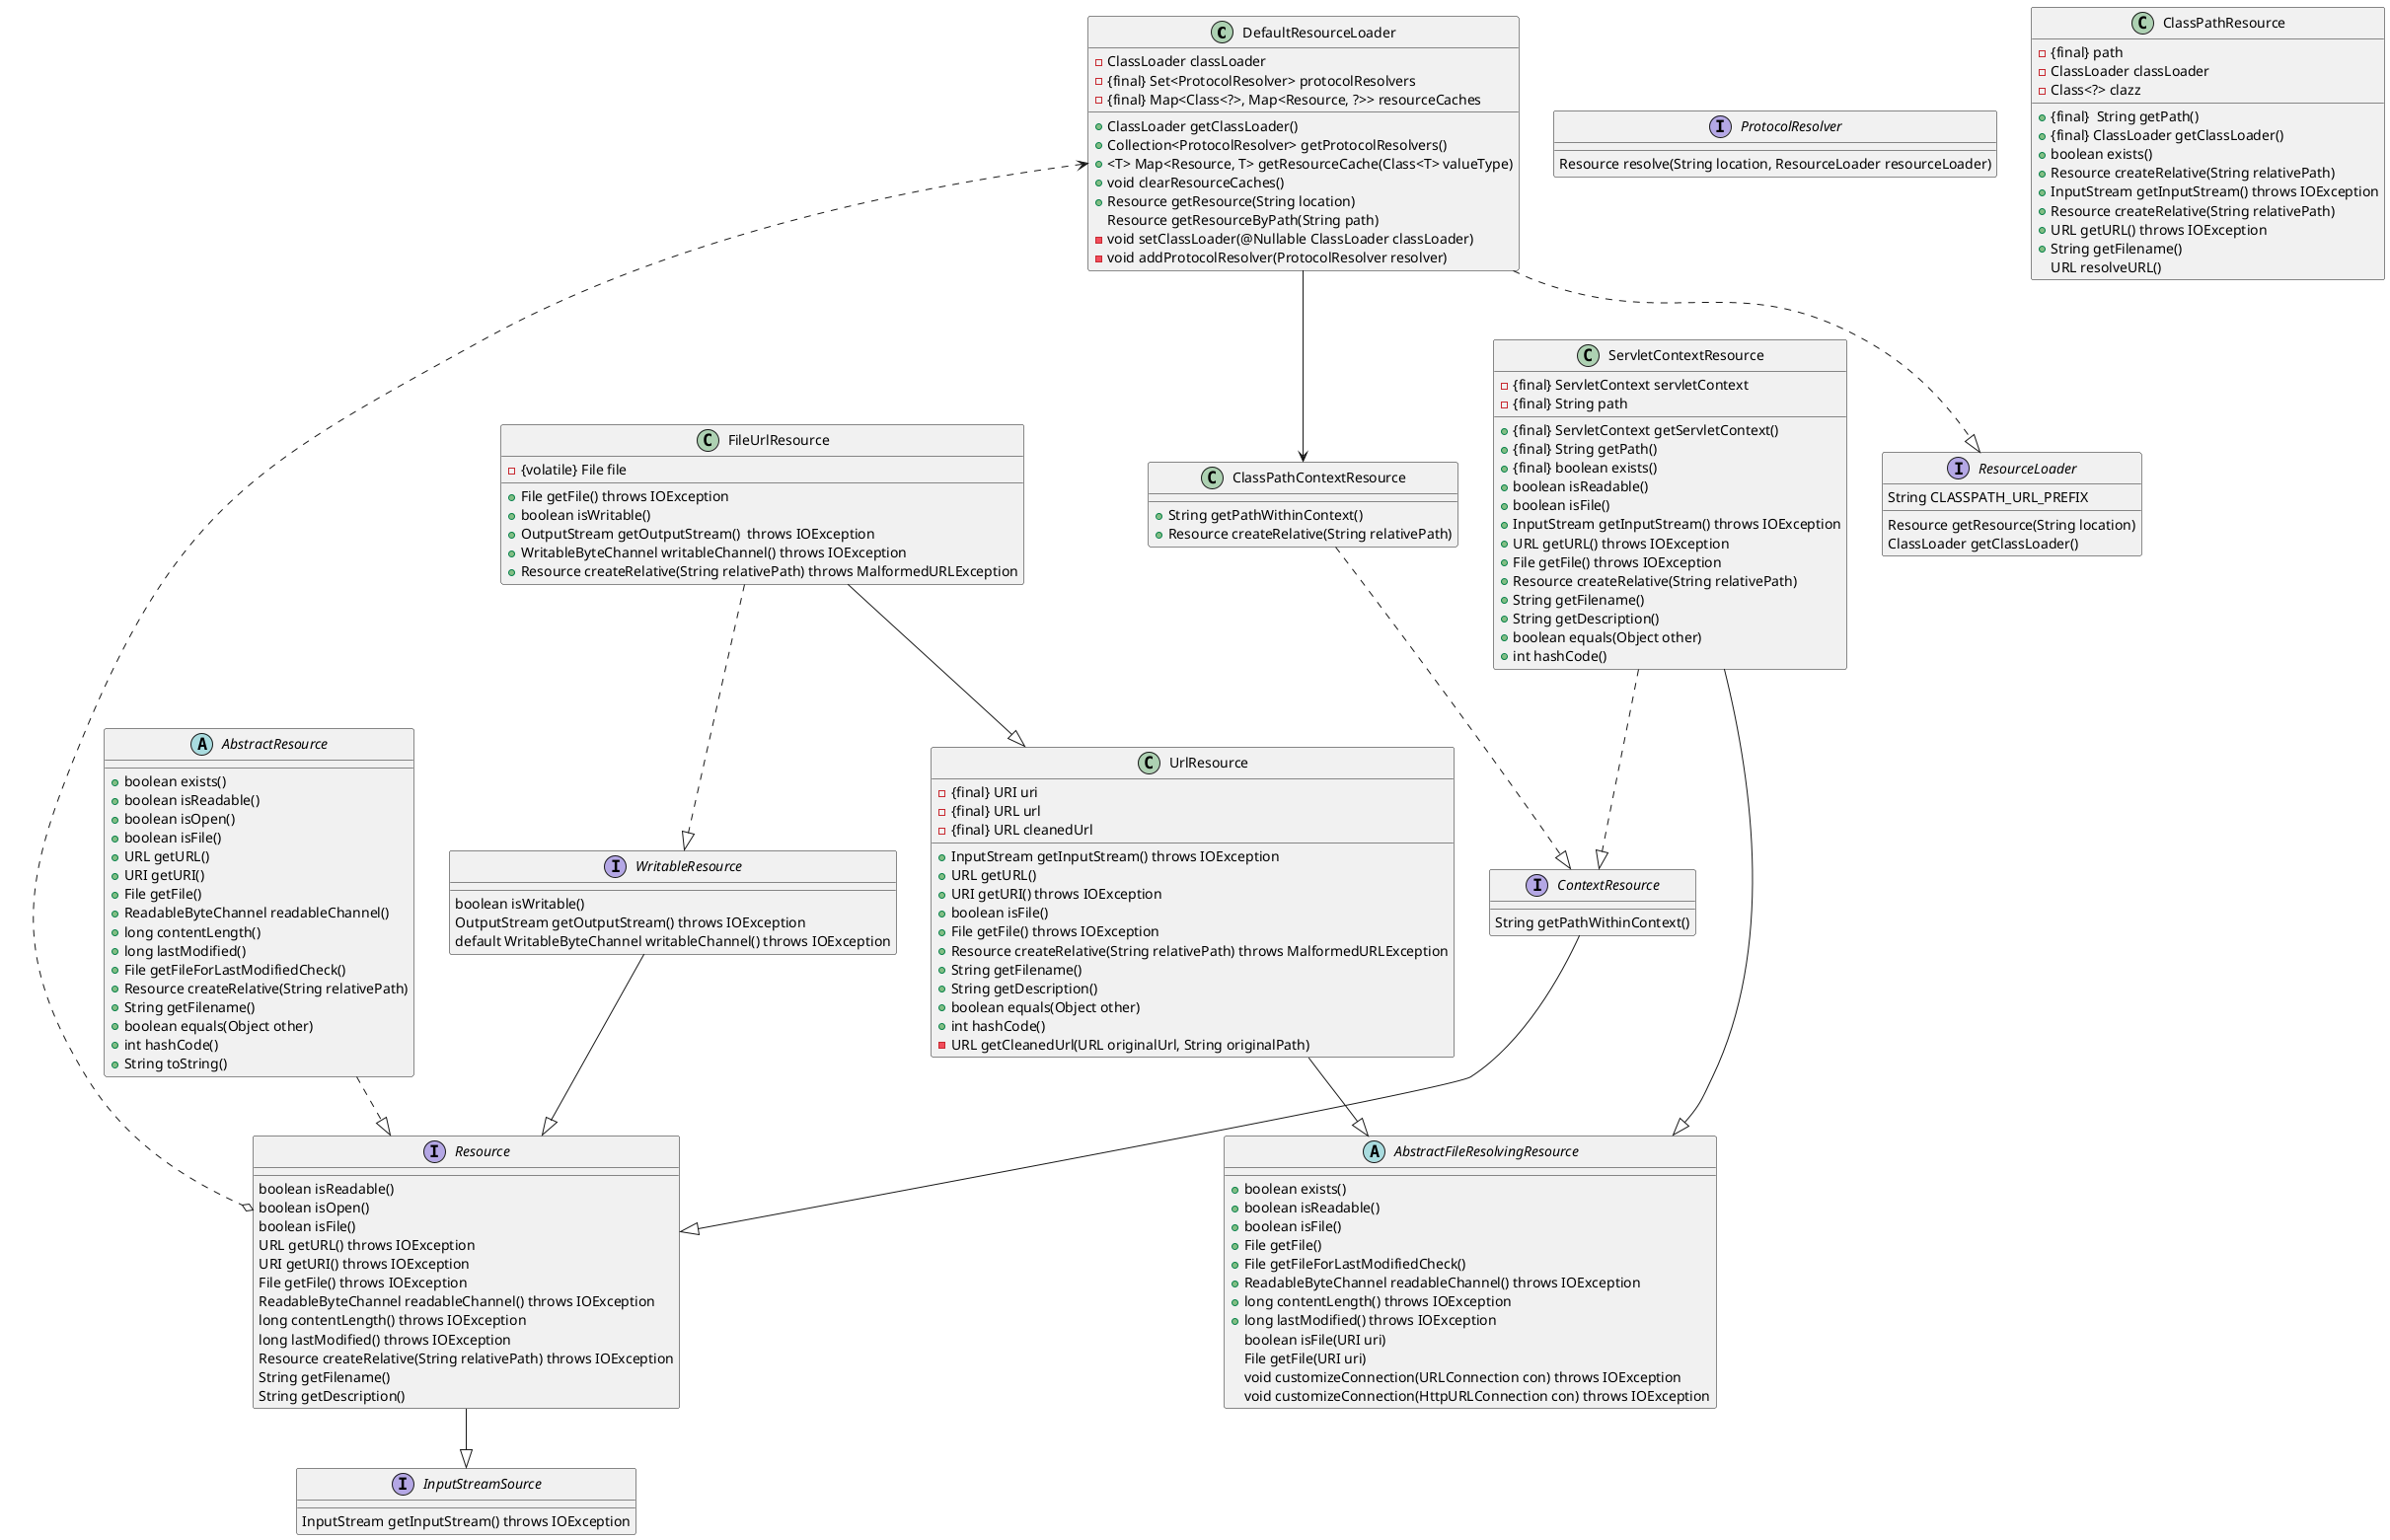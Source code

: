 @startuml
class  DefaultResourceLoader {
    - ClassLoader classLoader
    - {final} Set<ProtocolResolver> protocolResolvers
    - {final} Map<Class<?>, Map<Resource, ?>> resourceCaches
    + ClassLoader getClassLoader()
    + Collection<ProtocolResolver> getProtocolResolvers()
    +  <T> Map<Resource, T> getResourceCache(Class<T> valueType)
    + void clearResourceCaches()
    + Resource getResource(String location)
    Resource getResourceByPath(String path)
    - void setClassLoader(@Nullable ClassLoader classLoader)
    - void addProtocolResolver(ProtocolResolver resolver)
}
class ClassPathContextResource{
  + String getPathWithinContext()
  + Resource createRelative(String relativePath)
}
interface ProtocolResolver{
  Resource resolve(String location, ResourceLoader resourceLoader)
}
abstract class AbstractResource{
   + boolean exists()
   + boolean isReadable()
   + boolean isOpen()
   + boolean isFile()
   + URL getURL()
   + URI getURI()
   + File getFile()
   + ReadableByteChannel readableChannel()
   + long contentLength()
   + long lastModified()
   +  File getFileForLastModifiedCheck()
   + Resource createRelative(String relativePath)
   + String getFilename()
   + boolean equals(Object other)
   + int hashCode()
   + String toString()
}
abstract class AbstractFileResolvingResource{
    + boolean exists()
    + boolean isReadable()
    + boolean isFile()
    + File getFile()
    + File getFileForLastModifiedCheck()
    + ReadableByteChannel readableChannel() throws IOException
    + long contentLength() throws IOException
    + long lastModified() throws IOException
     boolean isFile(URI uri)
     File getFile(URI uri)
     void customizeConnection(URLConnection con) throws IOException
     void customizeConnection(HttpURLConnection con) throws IOException
}
class UrlResource{
       - {final} URI uri
       - {final} URL url
       - {final} URL cleanedUrl
       + InputStream getInputStream() throws IOException
       + URL getURL()
       + URI getURI() throws IOException
       + boolean isFile()
       + File getFile() throws IOException
       + Resource createRelative(String relativePath) throws MalformedURLException
       + String getFilename()
       + String getDescription()
       + boolean equals(Object other)
       + int hashCode()
       - URL getCleanedUrl(URL originalUrl, String originalPath)
}
class FileUrlResource{
    -{volatile} File file
    + File getFile() throws IOException
    + boolean isWritable()
    + OutputStream getOutputStream()  throws IOException
    + WritableByteChannel writableChannel() throws IOException
    + Resource createRelative(String relativePath) throws MalformedURLException
}
class ClassPathResource{
  -{final} path
  - ClassLoader classLoader
  - Class<?> clazz
  + {final}  String getPath()
  + {final} ClassLoader getClassLoader()
  + boolean exists()
  + Resource createRelative(String relativePath)
  + InputStream getInputStream() throws IOException
  + Resource createRelative(String relativePath)
  + URL getURL() throws IOException
  + String getFilename()
    URL resolveURL()
}
class ServletContextResource{
  - {final} ServletContext servletContext
  - {final} String path
  + {final} ServletContext getServletContext()
  + {final} String getPath()
  + {final} boolean exists()
  + boolean isReadable()
  + boolean isFile()
  + InputStream getInputStream() throws IOException
  + URL getURL() throws IOException
  + File getFile() throws IOException
  + Resource createRelative(String relativePath)
  + String getFilename()
  + String getDescription()
  + boolean equals(Object other)
  + int hashCode()
}
interface WritableResource{
   boolean isWritable()
   OutputStream getOutputStream() throws IOException
   default WritableByteChannel writableChannel() throws IOException
}
interface ResourceLoader{
  String CLASSPATH_URL_PREFIX
  Resource getResource(String location)
  ClassLoader getClassLoader()
}
interface Resource{
  boolean isReadable()
  boolean isOpen()
  boolean isFile()
  URL getURL() throws IOException
  URI getURI() throws IOException
  File getFile() throws IOException
  ReadableByteChannel readableChannel() throws IOException
  long contentLength() throws IOException
  long lastModified() throws IOException
  Resource createRelative(String relativePath) throws IOException
  String getFilename()
  String getDescription()
}
interface InputStreamSource{
     InputStream getInputStream() throws IOException
}
interface ContextResource{
  String getPathWithinContext()
}
FileUrlResource --|>UrlResource
FileUrlResource ..|> WritableResource
UrlResource --|>AbstractFileResolvingResource
DefaultResourceLoader ..|>ResourceLoader
DefaultResourceLoader --> ClassPathContextResource
DefaultResourceLoader <..o Resource
Resource --|>InputStreamSource
WritableResource --|>Resource
ClassPathContextResource ..|>ContextResource
ContextResource --|>Resource
AbstractResource ..|>Resource
ServletContextResource --|>AbstractFileResolvingResource
ServletContextResource ..|>ContextResource
@enduml